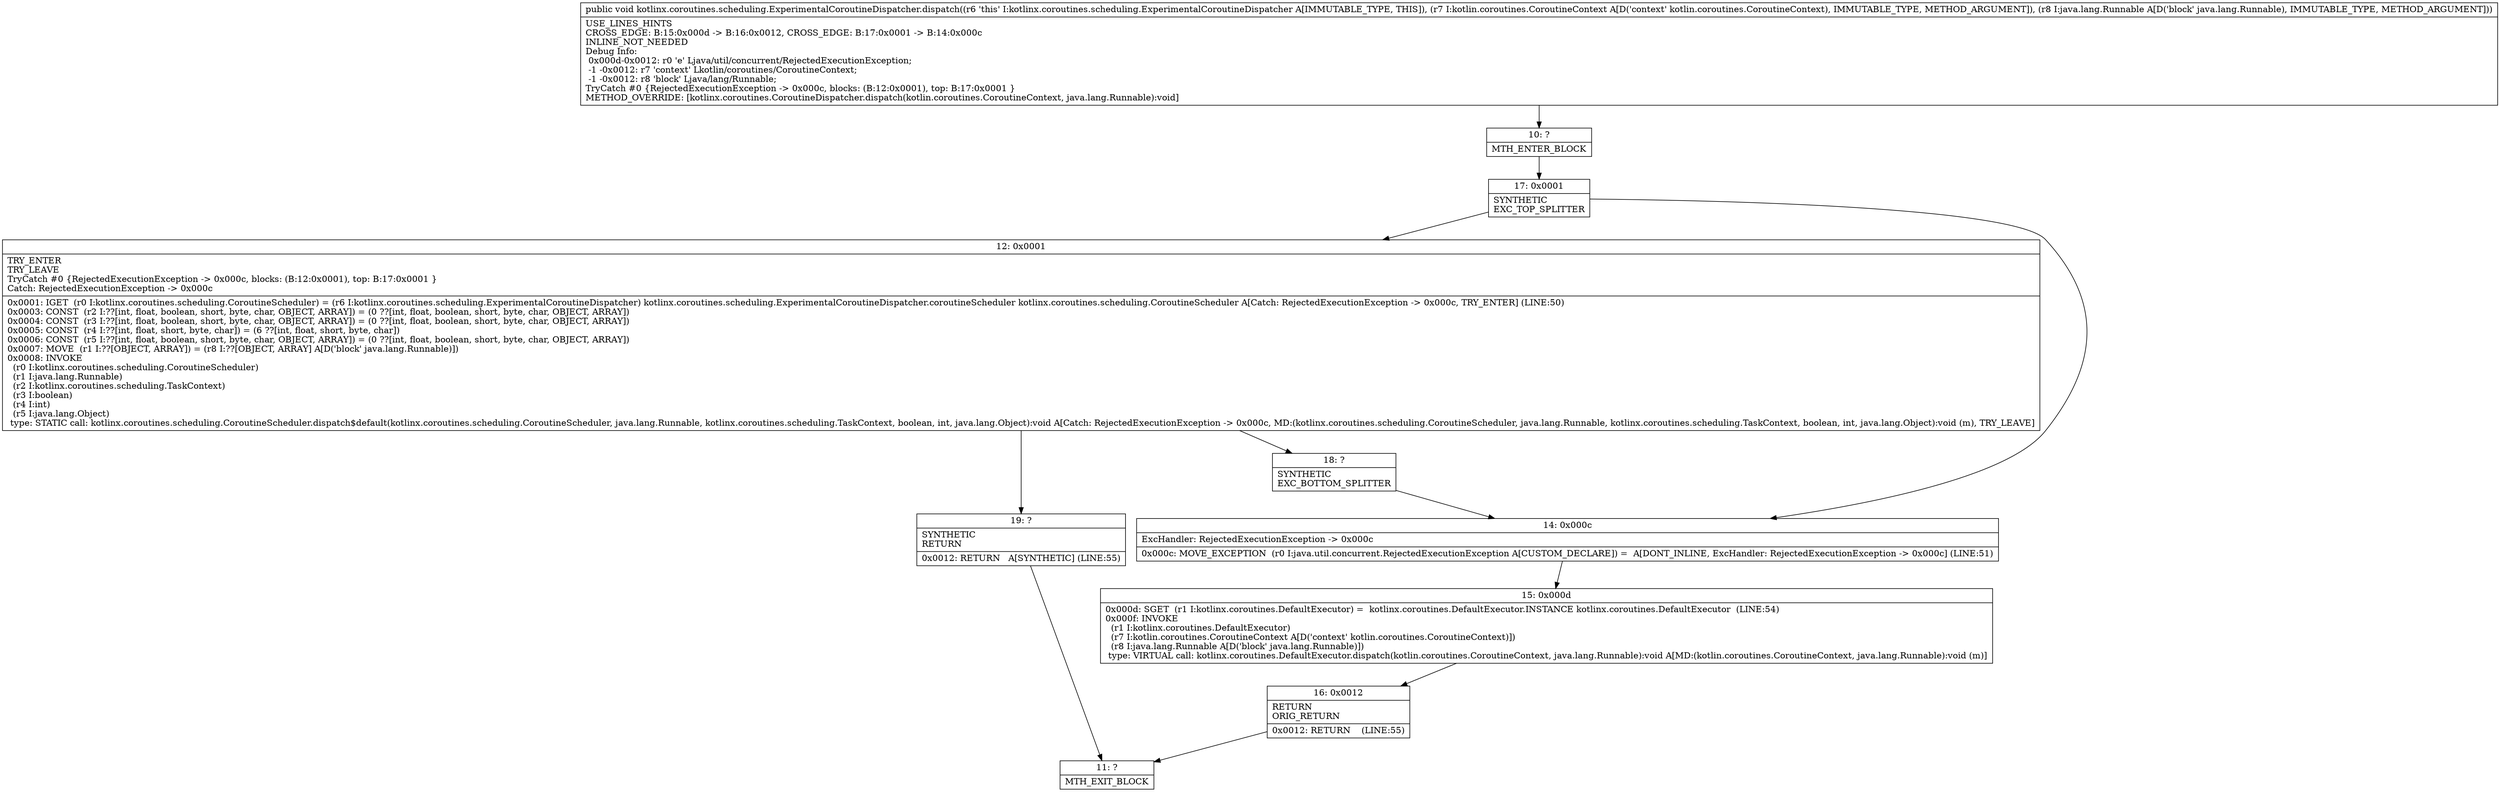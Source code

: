 digraph "CFG forkotlinx.coroutines.scheduling.ExperimentalCoroutineDispatcher.dispatch(Lkotlin\/coroutines\/CoroutineContext;Ljava\/lang\/Runnable;)V" {
Node_10 [shape=record,label="{10\:\ ?|MTH_ENTER_BLOCK\l}"];
Node_17 [shape=record,label="{17\:\ 0x0001|SYNTHETIC\lEXC_TOP_SPLITTER\l}"];
Node_12 [shape=record,label="{12\:\ 0x0001|TRY_ENTER\lTRY_LEAVE\lTryCatch #0 \{RejectedExecutionException \-\> 0x000c, blocks: (B:12:0x0001), top: B:17:0x0001 \}\lCatch: RejectedExecutionException \-\> 0x000c\l|0x0001: IGET  (r0 I:kotlinx.coroutines.scheduling.CoroutineScheduler) = (r6 I:kotlinx.coroutines.scheduling.ExperimentalCoroutineDispatcher) kotlinx.coroutines.scheduling.ExperimentalCoroutineDispatcher.coroutineScheduler kotlinx.coroutines.scheduling.CoroutineScheduler A[Catch: RejectedExecutionException \-\> 0x000c, TRY_ENTER] (LINE:50)\l0x0003: CONST  (r2 I:??[int, float, boolean, short, byte, char, OBJECT, ARRAY]) = (0 ??[int, float, boolean, short, byte, char, OBJECT, ARRAY]) \l0x0004: CONST  (r3 I:??[int, float, boolean, short, byte, char, OBJECT, ARRAY]) = (0 ??[int, float, boolean, short, byte, char, OBJECT, ARRAY]) \l0x0005: CONST  (r4 I:??[int, float, short, byte, char]) = (6 ??[int, float, short, byte, char]) \l0x0006: CONST  (r5 I:??[int, float, boolean, short, byte, char, OBJECT, ARRAY]) = (0 ??[int, float, boolean, short, byte, char, OBJECT, ARRAY]) \l0x0007: MOVE  (r1 I:??[OBJECT, ARRAY]) = (r8 I:??[OBJECT, ARRAY] A[D('block' java.lang.Runnable)]) \l0x0008: INVOKE  \l  (r0 I:kotlinx.coroutines.scheduling.CoroutineScheduler)\l  (r1 I:java.lang.Runnable)\l  (r2 I:kotlinx.coroutines.scheduling.TaskContext)\l  (r3 I:boolean)\l  (r4 I:int)\l  (r5 I:java.lang.Object)\l type: STATIC call: kotlinx.coroutines.scheduling.CoroutineScheduler.dispatch$default(kotlinx.coroutines.scheduling.CoroutineScheduler, java.lang.Runnable, kotlinx.coroutines.scheduling.TaskContext, boolean, int, java.lang.Object):void A[Catch: RejectedExecutionException \-\> 0x000c, MD:(kotlinx.coroutines.scheduling.CoroutineScheduler, java.lang.Runnable, kotlinx.coroutines.scheduling.TaskContext, boolean, int, java.lang.Object):void (m), TRY_LEAVE]\l}"];
Node_18 [shape=record,label="{18\:\ ?|SYNTHETIC\lEXC_BOTTOM_SPLITTER\l}"];
Node_19 [shape=record,label="{19\:\ ?|SYNTHETIC\lRETURN\l|0x0012: RETURN   A[SYNTHETIC] (LINE:55)\l}"];
Node_11 [shape=record,label="{11\:\ ?|MTH_EXIT_BLOCK\l}"];
Node_14 [shape=record,label="{14\:\ 0x000c|ExcHandler: RejectedExecutionException \-\> 0x000c\l|0x000c: MOVE_EXCEPTION  (r0 I:java.util.concurrent.RejectedExecutionException A[CUSTOM_DECLARE]) =  A[DONT_INLINE, ExcHandler: RejectedExecutionException \-\> 0x000c] (LINE:51)\l}"];
Node_15 [shape=record,label="{15\:\ 0x000d|0x000d: SGET  (r1 I:kotlinx.coroutines.DefaultExecutor) =  kotlinx.coroutines.DefaultExecutor.INSTANCE kotlinx.coroutines.DefaultExecutor  (LINE:54)\l0x000f: INVOKE  \l  (r1 I:kotlinx.coroutines.DefaultExecutor)\l  (r7 I:kotlin.coroutines.CoroutineContext A[D('context' kotlin.coroutines.CoroutineContext)])\l  (r8 I:java.lang.Runnable A[D('block' java.lang.Runnable)])\l type: VIRTUAL call: kotlinx.coroutines.DefaultExecutor.dispatch(kotlin.coroutines.CoroutineContext, java.lang.Runnable):void A[MD:(kotlin.coroutines.CoroutineContext, java.lang.Runnable):void (m)]\l}"];
Node_16 [shape=record,label="{16\:\ 0x0012|RETURN\lORIG_RETURN\l|0x0012: RETURN    (LINE:55)\l}"];
MethodNode[shape=record,label="{public void kotlinx.coroutines.scheduling.ExperimentalCoroutineDispatcher.dispatch((r6 'this' I:kotlinx.coroutines.scheduling.ExperimentalCoroutineDispatcher A[IMMUTABLE_TYPE, THIS]), (r7 I:kotlin.coroutines.CoroutineContext A[D('context' kotlin.coroutines.CoroutineContext), IMMUTABLE_TYPE, METHOD_ARGUMENT]), (r8 I:java.lang.Runnable A[D('block' java.lang.Runnable), IMMUTABLE_TYPE, METHOD_ARGUMENT]))  | USE_LINES_HINTS\lCROSS_EDGE: B:15:0x000d \-\> B:16:0x0012, CROSS_EDGE: B:17:0x0001 \-\> B:14:0x000c\lINLINE_NOT_NEEDED\lDebug Info:\l  0x000d\-0x0012: r0 'e' Ljava\/util\/concurrent\/RejectedExecutionException;\l  \-1 \-0x0012: r7 'context' Lkotlin\/coroutines\/CoroutineContext;\l  \-1 \-0x0012: r8 'block' Ljava\/lang\/Runnable;\lTryCatch #0 \{RejectedExecutionException \-\> 0x000c, blocks: (B:12:0x0001), top: B:17:0x0001 \}\lMETHOD_OVERRIDE: [kotlinx.coroutines.CoroutineDispatcher.dispatch(kotlin.coroutines.CoroutineContext, java.lang.Runnable):void]\l}"];
MethodNode -> Node_10;Node_10 -> Node_17;
Node_17 -> Node_12;
Node_17 -> Node_14;
Node_12 -> Node_18;
Node_12 -> Node_19;
Node_18 -> Node_14;
Node_19 -> Node_11;
Node_14 -> Node_15;
Node_15 -> Node_16;
Node_16 -> Node_11;
}

